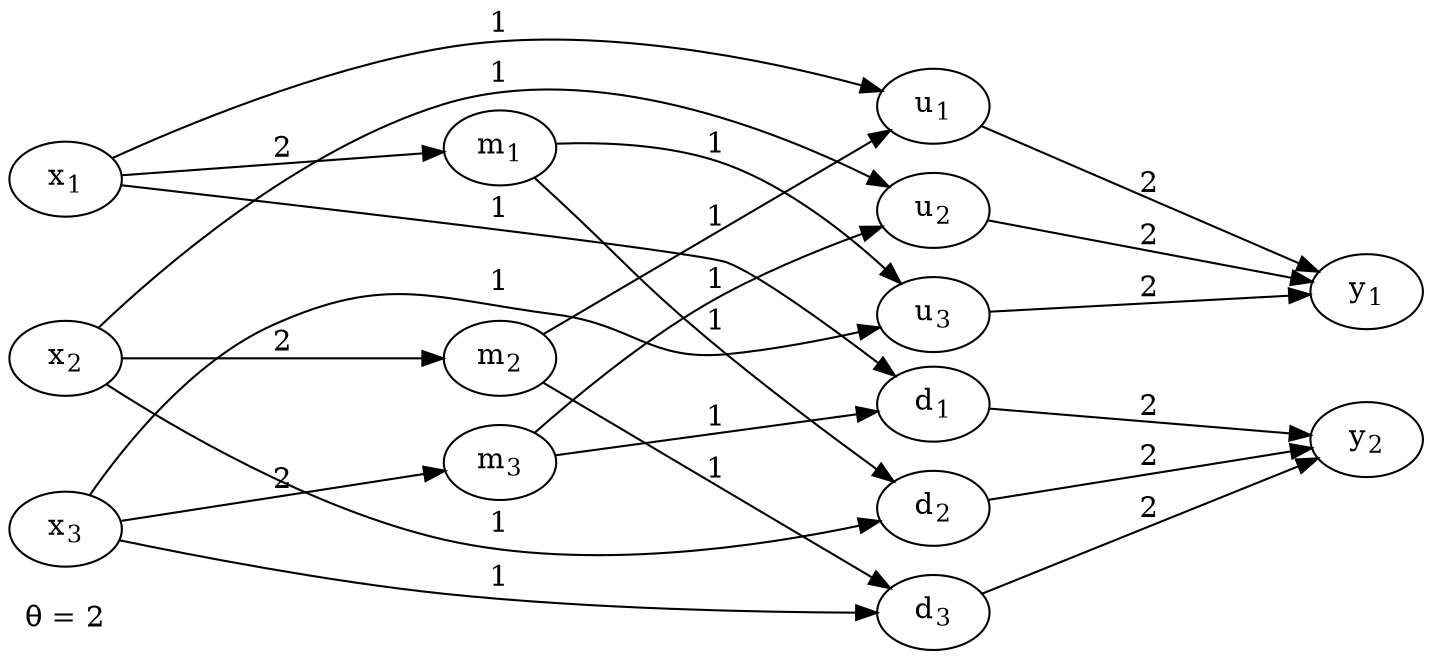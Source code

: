 digraph MP {
	graph [nodesep="0.1"];
	rankdir=LR;
	//splines=false;
	//concentrate=true;
	ranksep = 2.0;

	{
		node [shape=none];
		theta [label="θ = 2"];
	}

	x1 [label=<x<SUB>1</SUB>>];
	x2 [label=<x<SUB>2</SUB>>];
	x3 [label=<x<SUB>3</SUB>>];
	m1 [label=<m<SUB>1</SUB>>];
	m2 [label=<m<SUB>2</SUB>>];
	m3 [label=<m<SUB>3</SUB>>];
	u1 [label=<u<SUB>1</SUB>>];
	u2 [label=<u<SUB>2</SUB>>];
	u3 [label=<u<SUB>3</SUB>>];
	d1 [label=<d<SUB>1</SUB>>];
	d2 [label=<d<SUB>2</SUB>>];
	d3 [label=<d<SUB>3</SUB>>];
	y1 [label=<y<SUB>1</SUB>>];
	y2 [label=<y<SUB>2</SUB>>];


    x1 -> d1 [label=1];
    x1 -> m1 [label=2];
    x1 -> u1 [label=1];
    x2 -> d2 [label=1];
    x2 -> m2 [label=2];
    x2 -> u2 [label=1];
    x3 -> d3 [label=1];
    x3 -> m3 [label=2];
    x3 -> u3 [label=1];
    m1 -> d2 [label=1];
    m1 -> u3 [label=1];
    m2 -> d3 [label=1];
    m2 -> u1 [label=1];
    m3 -> d1 [label=1];
    m3 -> u2 [label=1];
    u1 -> y1 [label=2];
    u2 -> y1 [label=2];
    u3 -> y1 [label=2];
    d1 -> y2 [label=2];
    d2 -> y2 [label=2];
    d3 -> y2 [label=2];

	edge[style=invis];
	{
        rank=same;
        x1 -> x2 -> x3;
    }
	{
        rank=same;
        m1 -> m2 -> m3;
    }
	{
        rank=same;
        u1 -> u2 -> u3;
    }
	{
        rank=same;
        d1 -> d2 -> d3;
    }
	{
        rank=same;
        y1 -> y2;
    }

}